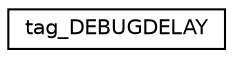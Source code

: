 digraph "Graphical Class Hierarchy"
{
  edge [fontname="Helvetica",fontsize="10",labelfontname="Helvetica",labelfontsize="10"];
  node [fontname="Helvetica",fontsize="10",shape=record];
  rankdir="LR";
  Node1 [label="tag_DEBUGDELAY",height=0.2,width=0.4,color="black", fillcolor="white", style="filled",URL="$structtag___d_e_b_u_g_d_e_l_a_y.html"];
}
